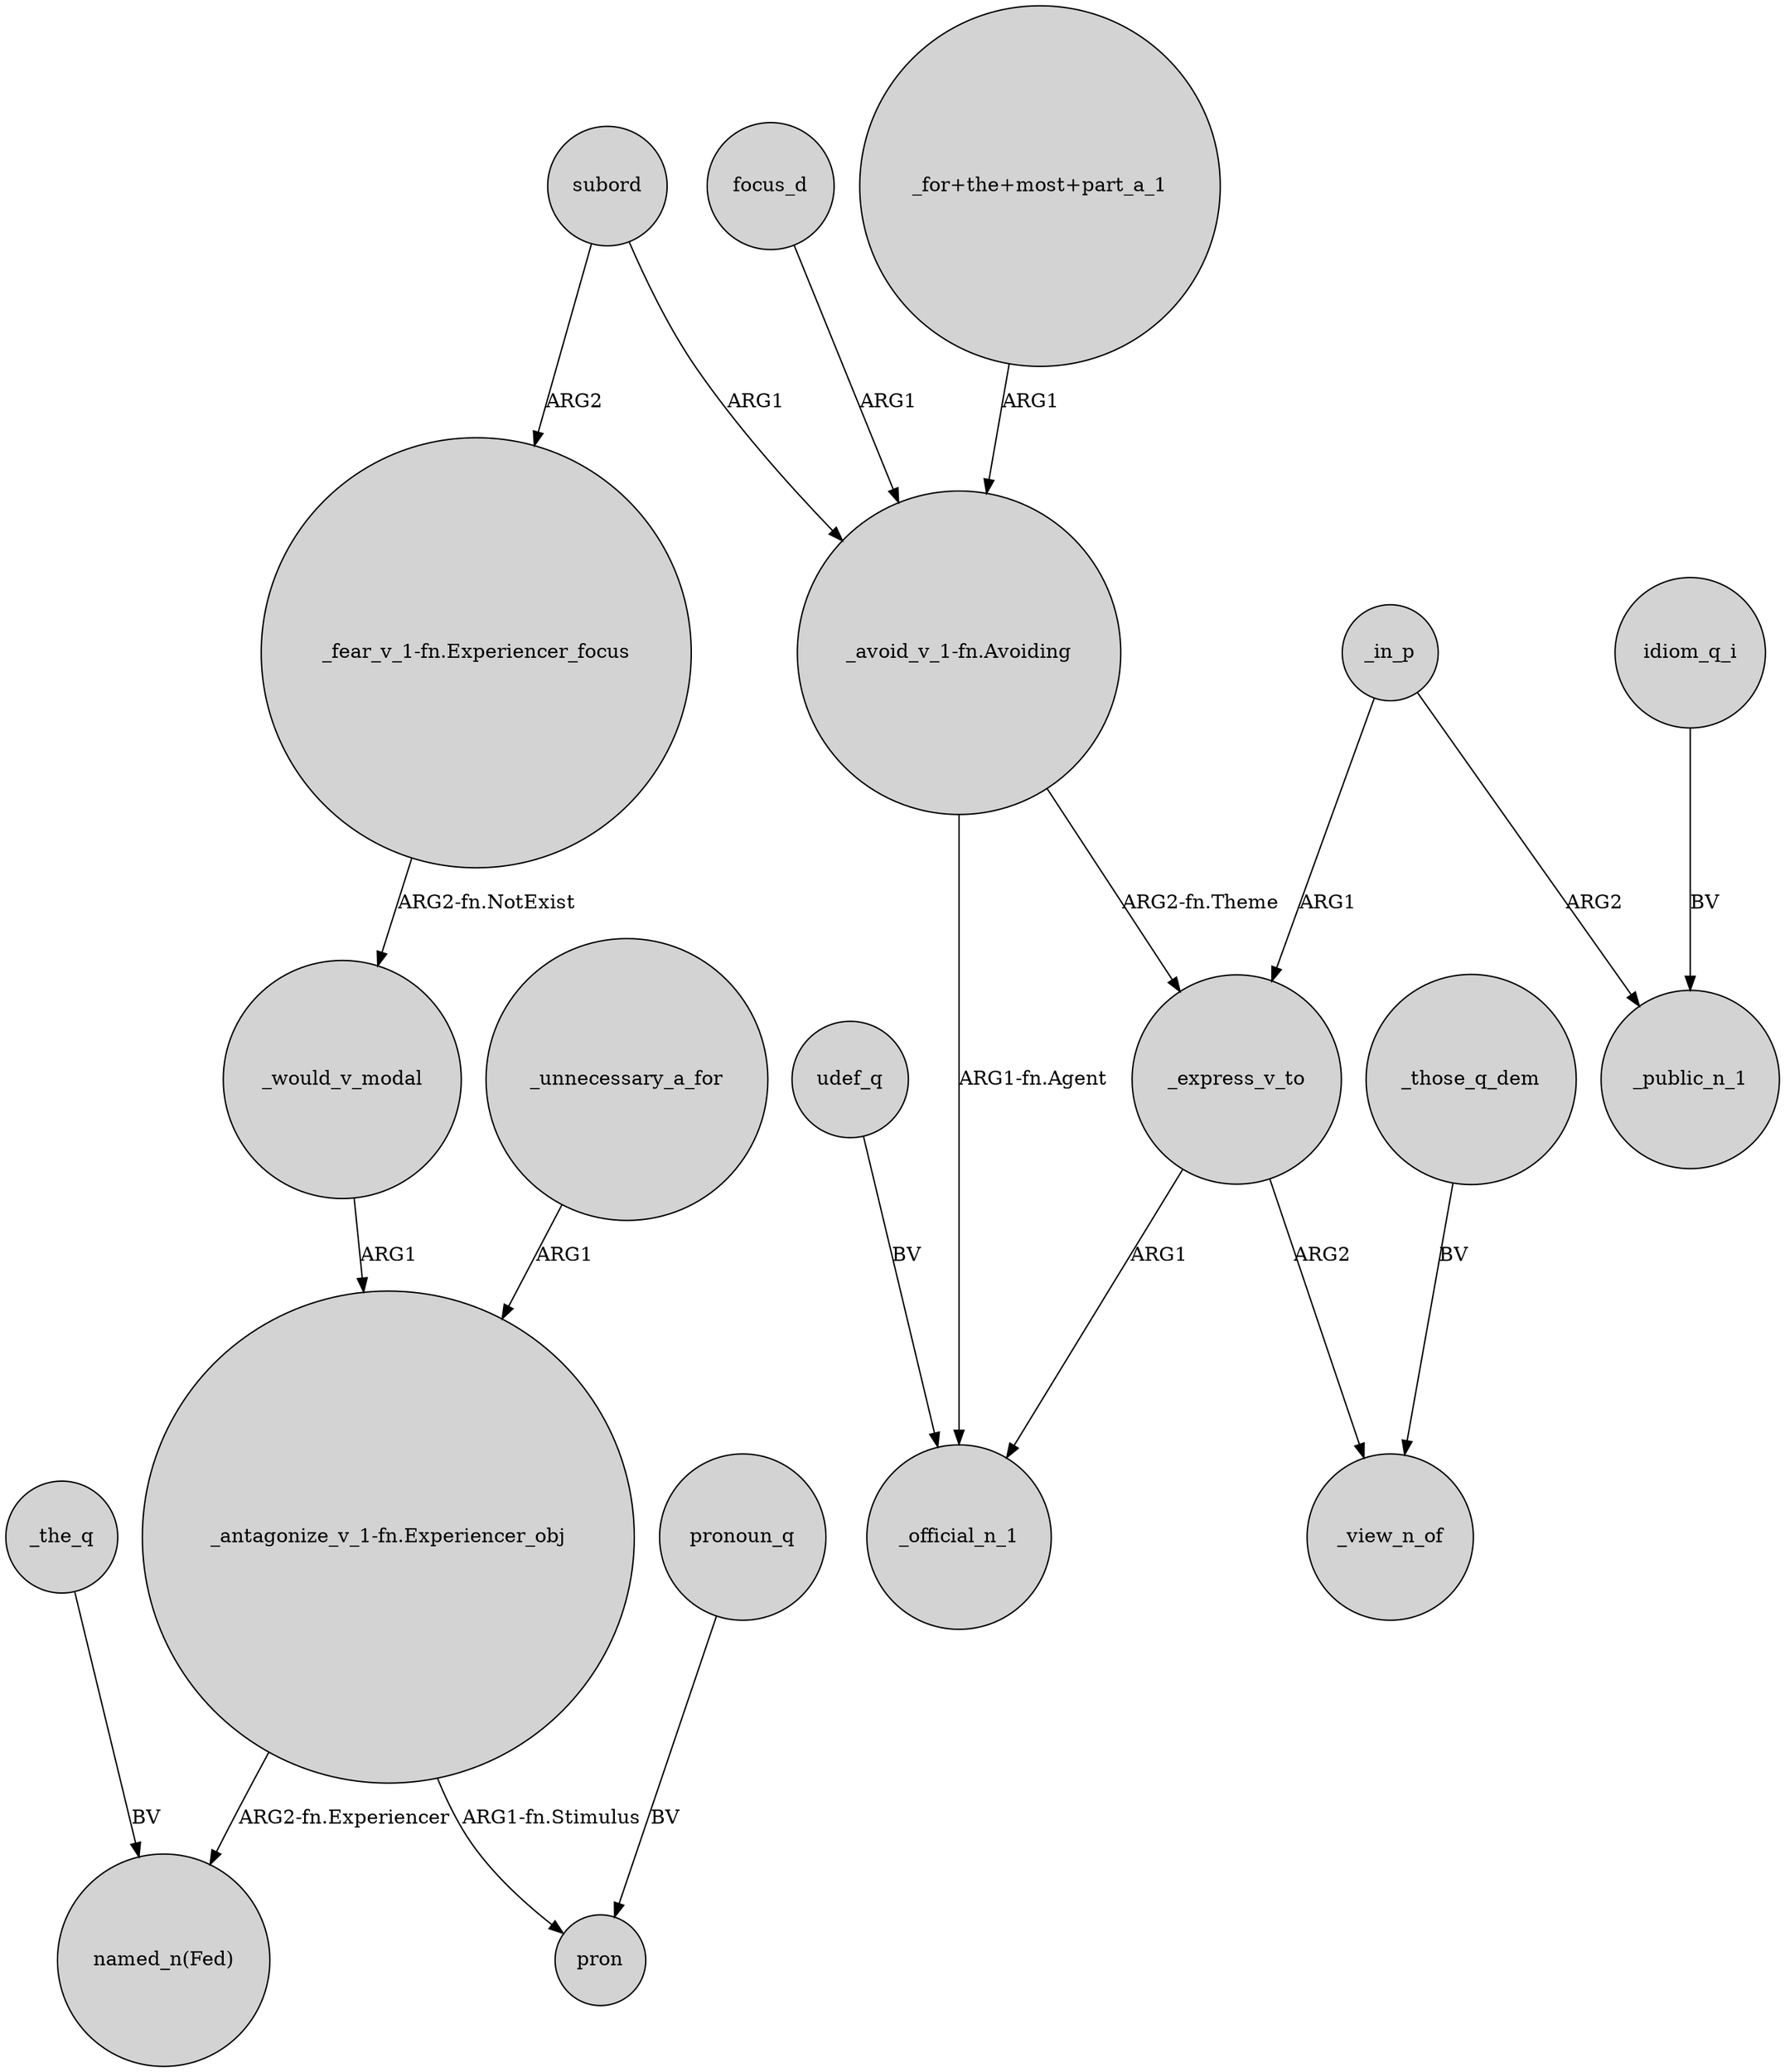 digraph {
	node [shape=circle style=filled]
	_unnecessary_a_for -> "_antagonize_v_1-fn.Experiencer_obj" [label=ARG1]
	subord -> "_avoid_v_1-fn.Avoiding" [label=ARG1]
	_the_q -> "named_n(Fed)" [label=BV]
	_those_q_dem -> _view_n_of [label=BV]
	"_antagonize_v_1-fn.Experiencer_obj" -> pron [label="ARG1-fn.Stimulus"]
	"_antagonize_v_1-fn.Experiencer_obj" -> "named_n(Fed)" [label="ARG2-fn.Experiencer"]
	_express_v_to -> _official_n_1 [label=ARG1]
	pronoun_q -> pron [label=BV]
	_would_v_modal -> "_antagonize_v_1-fn.Experiencer_obj" [label=ARG1]
	udef_q -> _official_n_1 [label=BV]
	_in_p -> _express_v_to [label=ARG1]
	idiom_q_i -> _public_n_1 [label=BV]
	_in_p -> _public_n_1 [label=ARG2]
	focus_d -> "_avoid_v_1-fn.Avoiding" [label=ARG1]
	"_for+the+most+part_a_1" -> "_avoid_v_1-fn.Avoiding" [label=ARG1]
	"_avoid_v_1-fn.Avoiding" -> _official_n_1 [label="ARG1-fn.Agent"]
	"_avoid_v_1-fn.Avoiding" -> _express_v_to [label="ARG2-fn.Theme"]
	_express_v_to -> _view_n_of [label=ARG2]
	"_fear_v_1-fn.Experiencer_focus" -> _would_v_modal [label="ARG2-fn.NotExist"]
	subord -> "_fear_v_1-fn.Experiencer_focus" [label=ARG2]
}
